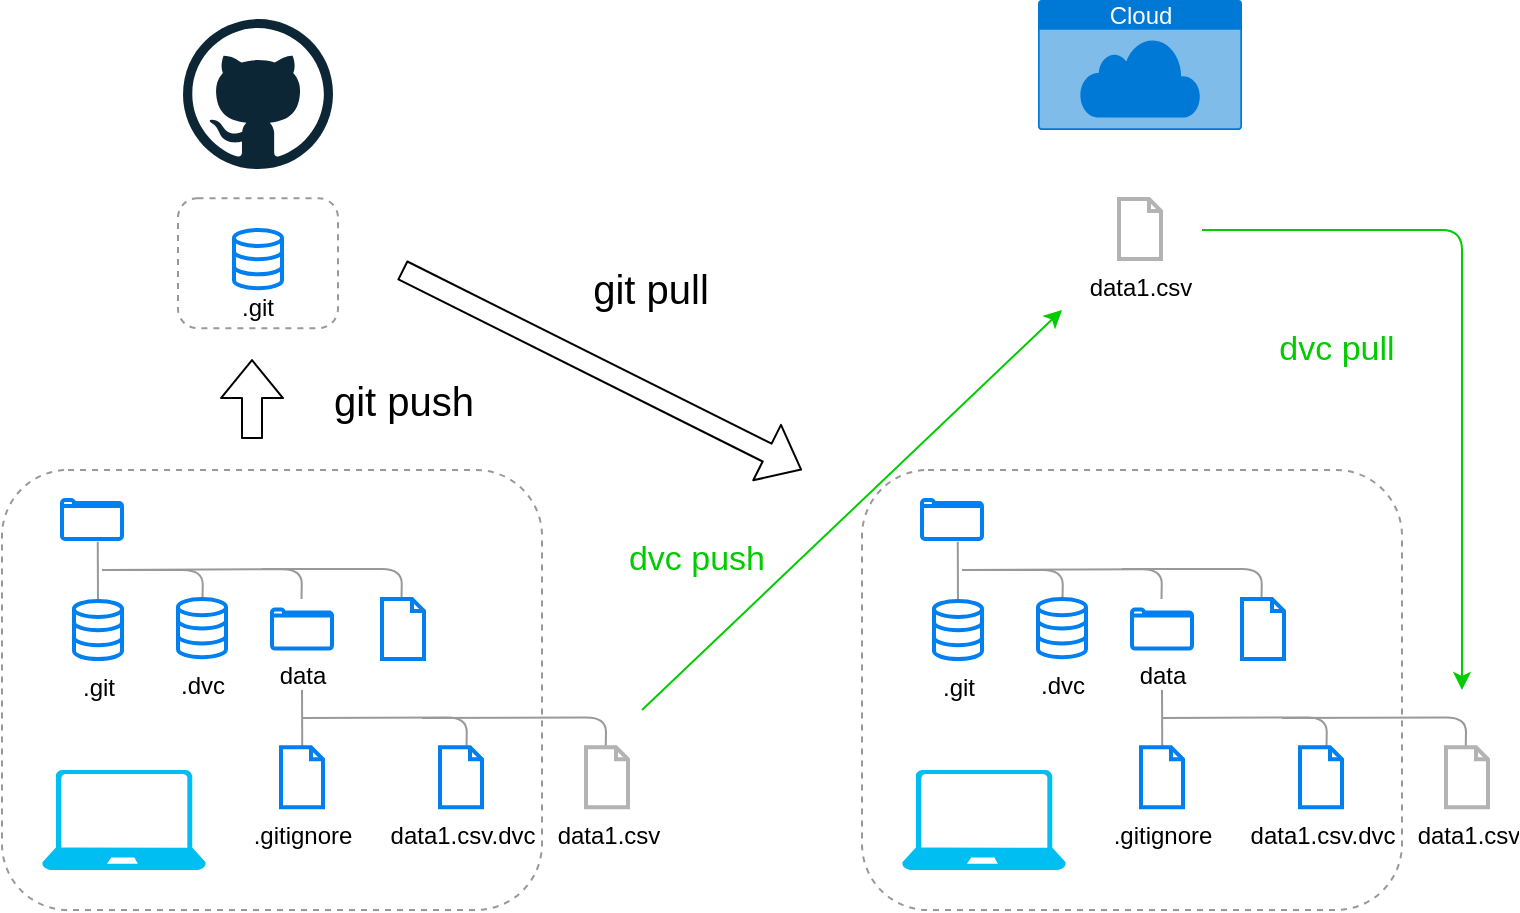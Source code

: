 <mxfile>
    <diagram id="3Kqu5hoDcEIuTMSiTPuF" name="Page-1">
        <mxGraphModel dx="1315" dy="917" grid="1" gridSize="10" guides="1" tooltips="1" connect="1" arrows="1" fold="1" page="1" pageScale="1" pageWidth="850" pageHeight="1100" math="0" shadow="0">
            <root>
                <mxCell id="0"/>
                <mxCell id="1" parent="0"/>
                <mxCell id="3" value="" style="html=1;verticalLabelPosition=bottom;align=center;labelBackgroundColor=#ffffff;verticalAlign=top;strokeWidth=2;strokeColor=#0080F0;shadow=0;dashed=0;shape=mxgraph.ios7.icons.folder;fontSize=16;fillColor=none;" vertex="1" parent="1">
                    <mxGeometry x="150" y="605" width="30" height="19.5" as="geometry"/>
                </mxCell>
                <mxCell id="4" value="" style="endArrow=none;html=1;fontSize=16;entryX=0.596;entryY=1.071;entryDx=0;entryDy=0;entryPerimeter=0;strokeColor=#999999;" edge="1" parent="1" target="3">
                    <mxGeometry width="50" height="50" relative="1" as="geometry">
                        <mxPoint x="168" y="655" as="sourcePoint"/>
                        <mxPoint x="210" y="595" as="targetPoint"/>
                    </mxGeometry>
                </mxCell>
                <mxCell id="5" value="" style="endArrow=none;html=1;fontSize=16;strokeColor=#999999;" edge="1" parent="1">
                    <mxGeometry width="50" height="50" relative="1" as="geometry">
                        <mxPoint x="170" y="640" as="sourcePoint"/>
                        <mxPoint x="269.75" y="654.55" as="targetPoint"/>
                        <Array as="points">
                            <mxPoint x="270" y="639.55"/>
                        </Array>
                    </mxGeometry>
                </mxCell>
                <mxCell id="6" value="" style="endArrow=none;html=1;fontSize=16;strokeColor=#999999;" edge="1" parent="1">
                    <mxGeometry width="50" height="50" relative="1" as="geometry">
                        <mxPoint x="250" y="639.55" as="sourcePoint"/>
                        <mxPoint x="319.75" y="654.55" as="targetPoint"/>
                        <Array as="points">
                            <mxPoint x="320" y="639.55"/>
                        </Array>
                    </mxGeometry>
                </mxCell>
                <mxCell id="7" value="" style="html=1;verticalLabelPosition=bottom;align=center;labelBackgroundColor=#ffffff;verticalAlign=top;strokeWidth=2;strokeColor=#0080F0;shadow=0;dashed=0;shape=mxgraph.ios7.icons.document;fontSize=16;fillColor=none;" vertex="1" parent="1">
                    <mxGeometry x="310" y="654.55" width="21" height="30" as="geometry"/>
                </mxCell>
                <mxCell id="8" value=".git" style="html=1;verticalLabelPosition=bottom;align=center;labelBackgroundColor=none;verticalAlign=top;strokeWidth=2;strokeColor=#0080F0;shadow=0;dashed=0;shape=mxgraph.ios7.icons.data;fillColor=none;" vertex="1" parent="1">
                    <mxGeometry x="156" y="655.45" width="24" height="29.1" as="geometry"/>
                </mxCell>
                <mxCell id="10" value="data" style="html=1;verticalLabelPosition=bottom;align=center;labelBackgroundColor=none;verticalAlign=top;strokeWidth=2;strokeColor=#0080F0;shadow=0;dashed=0;shape=mxgraph.ios7.icons.folder;fontSize=12;fillColor=none;" vertex="1" parent="1">
                    <mxGeometry x="255" y="659.8" width="30" height="19.5" as="geometry"/>
                </mxCell>
                <mxCell id="20" value="" style="rounded=1;whiteSpace=wrap;html=1;fontSize=16;strokeColor=#999999;dashed=1;fillColor=none;" vertex="1" parent="1">
                    <mxGeometry x="208" y="454.1" width="80" height="65" as="geometry"/>
                </mxCell>
                <mxCell id="21" value="" style="html=1;verticalLabelPosition=bottom;align=center;labelBackgroundColor=#ffffff;verticalAlign=top;strokeWidth=2;strokeColor=#0080F0;shadow=0;dashed=0;shape=mxgraph.ios7.icons.data;fillColor=none;" vertex="1" parent="1">
                    <mxGeometry x="236" y="470.0" width="24" height="29.1" as="geometry"/>
                </mxCell>
                <mxCell id="22" value=".git" style="text;html=1;strokeColor=none;fillColor=none;align=center;verticalAlign=middle;whiteSpace=wrap;rounded=0;" vertex="1" parent="1">
                    <mxGeometry x="228" y="499.1" width="40" height="20" as="geometry"/>
                </mxCell>
                <mxCell id="23" value="" style="shape=flexArrow;endArrow=classic;html=1;" edge="1" parent="1">
                    <mxGeometry width="50" height="50" relative="1" as="geometry">
                        <mxPoint x="245" y="574.55" as="sourcePoint"/>
                        <mxPoint x="245" y="534.55" as="targetPoint"/>
                    </mxGeometry>
                </mxCell>
                <mxCell id="25" value="git pull" style="text;html=1;strokeColor=none;fillColor=none;align=center;verticalAlign=middle;whiteSpace=wrap;rounded=0;fontSize=20;" vertex="1" parent="1">
                    <mxGeometry x="412" y="479.1" width="65" height="40" as="geometry"/>
                </mxCell>
                <mxCell id="26" value="git push" style="text;html=1;strokeColor=none;fillColor=none;align=center;verticalAlign=middle;whiteSpace=wrap;rounded=0;fontSize=20;" vertex="1" parent="1">
                    <mxGeometry x="280.5" y="534.55" width="79.5" height="40" as="geometry"/>
                </mxCell>
                <mxCell id="30" value="" style="dashed=0;outlineConnect=0;html=1;align=center;labelPosition=center;verticalLabelPosition=bottom;verticalAlign=top;shape=mxgraph.weblogos.github;fontSize=15;" vertex="1" parent="1">
                    <mxGeometry x="210.5" y="364.55" width="75" height="75" as="geometry"/>
                </mxCell>
                <mxCell id="32" value="" style="verticalLabelPosition=bottom;html=1;verticalAlign=top;align=center;strokeColor=none;fillColor=#00BEF2;shape=mxgraph.azure.laptop;pointerEvents=1;fontSize=15;" vertex="1" parent="1">
                    <mxGeometry x="140" y="740" width="82" height="50" as="geometry"/>
                </mxCell>
                <mxCell id="33" value="" style="endArrow=none;html=1;fontSize=16;strokeColor=#999999;" edge="1" parent="1">
                    <mxGeometry width="50" height="50" relative="1" as="geometry">
                        <mxPoint x="170" y="640" as="sourcePoint"/>
                        <mxPoint x="220.25" y="655" as="targetPoint"/>
                        <Array as="points">
                            <mxPoint x="220.5" y="640"/>
                        </Array>
                    </mxGeometry>
                </mxCell>
                <mxCell id="35" value=".dvc" style="html=1;verticalLabelPosition=bottom;align=center;labelBackgroundColor=none;verticalAlign=top;strokeWidth=2;strokeColor=#0080F0;shadow=0;dashed=0;shape=mxgraph.ios7.icons.data;fillColor=none;" vertex="1" parent="1">
                    <mxGeometry x="208" y="654.55" width="24" height="29.1" as="geometry"/>
                </mxCell>
                <mxCell id="36" value="" style="endArrow=none;html=1;fontSize=16;entryX=0.596;entryY=1.071;entryDx=0;entryDy=0;entryPerimeter=0;strokeColor=#999999;" edge="1" parent="1">
                    <mxGeometry width="50" height="50" relative="1" as="geometry">
                        <mxPoint x="270.12" y="729.12" as="sourcePoint"/>
                        <mxPoint x="270" y="700.005" as="targetPoint"/>
                    </mxGeometry>
                </mxCell>
                <mxCell id="37" value="" style="endArrow=none;html=1;fontSize=16;strokeColor=#999999;" edge="1" parent="1">
                    <mxGeometry width="50" height="50" relative="1" as="geometry">
                        <mxPoint x="270" y="714" as="sourcePoint"/>
                        <mxPoint x="352.25" y="728.67" as="targetPoint"/>
                        <Array as="points">
                            <mxPoint x="352.5" y="713.67"/>
                        </Array>
                    </mxGeometry>
                </mxCell>
                <mxCell id="38" value="" style="endArrow=none;html=1;fontSize=16;strokeColor=#999999;" edge="1" parent="1">
                    <mxGeometry width="50" height="50" relative="1" as="geometry">
                        <mxPoint x="330" y="714" as="sourcePoint"/>
                        <mxPoint x="421.87" y="728.67" as="targetPoint"/>
                        <Array as="points">
                            <mxPoint x="422.12" y="713.67"/>
                        </Array>
                    </mxGeometry>
                </mxCell>
                <mxCell id="43" value=".gitignore" style="html=1;verticalLabelPosition=bottom;align=center;labelBackgroundColor=none;verticalAlign=top;strokeWidth=2;strokeColor=#0080F0;shadow=0;dashed=0;shape=mxgraph.ios7.icons.document;fontSize=12;fillColor=none;" vertex="1" parent="1">
                    <mxGeometry x="259.5" y="728.67" width="21" height="30" as="geometry"/>
                </mxCell>
                <mxCell id="44" value="data1.csv.dvc" style="html=1;verticalLabelPosition=bottom;align=center;labelBackgroundColor=none;verticalAlign=top;strokeWidth=2;strokeColor=#0080F0;shadow=0;dashed=0;shape=mxgraph.ios7.icons.document;fontSize=12;fillColor=none;" vertex="1" parent="1">
                    <mxGeometry x="339" y="728.67" width="21" height="30" as="geometry"/>
                </mxCell>
                <mxCell id="45" value="data1.csv" style="html=1;verticalLabelPosition=bottom;align=center;labelBackgroundColor=none;verticalAlign=top;strokeWidth=2;shadow=0;dashed=0;shape=mxgraph.ios7.icons.document;fontSize=12;fillColor=none;strokeColor=#B3B3B3;" vertex="1" parent="1">
                    <mxGeometry x="412" y="728.67" width="21" height="30" as="geometry"/>
                </mxCell>
                <mxCell id="46" value="" style="rounded=1;whiteSpace=wrap;html=1;fontSize=16;strokeColor=#999999;dashed=1;fillColor=none;" vertex="1" parent="1">
                    <mxGeometry x="120" y="590" width="270" height="220" as="geometry"/>
                </mxCell>
                <mxCell id="47" value="" style="html=1;verticalLabelPosition=bottom;align=center;labelBackgroundColor=#ffffff;verticalAlign=top;strokeWidth=2;strokeColor=#0080F0;shadow=0;dashed=0;shape=mxgraph.ios7.icons.folder;fontSize=16;fillColor=none;" vertex="1" parent="1">
                    <mxGeometry x="580" y="605" width="30" height="19.5" as="geometry"/>
                </mxCell>
                <mxCell id="48" value="" style="endArrow=none;html=1;fontSize=16;entryX=0.596;entryY=1.071;entryDx=0;entryDy=0;entryPerimeter=0;strokeColor=#999999;" edge="1" parent="1" target="47">
                    <mxGeometry width="50" height="50" relative="1" as="geometry">
                        <mxPoint x="598" y="655" as="sourcePoint"/>
                        <mxPoint x="640" y="595" as="targetPoint"/>
                    </mxGeometry>
                </mxCell>
                <mxCell id="49" value="" style="endArrow=none;html=1;fontSize=16;strokeColor=#999999;" edge="1" parent="1">
                    <mxGeometry width="50" height="50" relative="1" as="geometry">
                        <mxPoint x="600" y="640" as="sourcePoint"/>
                        <mxPoint x="699.75" y="654.55" as="targetPoint"/>
                        <Array as="points">
                            <mxPoint x="700" y="639.55"/>
                        </Array>
                    </mxGeometry>
                </mxCell>
                <mxCell id="50" value="" style="endArrow=none;html=1;fontSize=16;strokeColor=#999999;" edge="1" parent="1">
                    <mxGeometry width="50" height="50" relative="1" as="geometry">
                        <mxPoint x="680" y="639.55" as="sourcePoint"/>
                        <mxPoint x="749.75" y="654.55" as="targetPoint"/>
                        <Array as="points">
                            <mxPoint x="750" y="639.55"/>
                        </Array>
                    </mxGeometry>
                </mxCell>
                <mxCell id="51" value="" style="html=1;verticalLabelPosition=bottom;align=center;labelBackgroundColor=#ffffff;verticalAlign=top;strokeWidth=2;strokeColor=#0080F0;shadow=0;dashed=0;shape=mxgraph.ios7.icons.document;fontSize=16;fillColor=none;" vertex="1" parent="1">
                    <mxGeometry x="740" y="654.55" width="21" height="30" as="geometry"/>
                </mxCell>
                <mxCell id="52" value=".git" style="html=1;verticalLabelPosition=bottom;align=center;labelBackgroundColor=none;verticalAlign=top;strokeWidth=2;strokeColor=#0080F0;shadow=0;dashed=0;shape=mxgraph.ios7.icons.data;fillColor=none;" vertex="1" parent="1">
                    <mxGeometry x="586" y="655.45" width="24" height="29.1" as="geometry"/>
                </mxCell>
                <mxCell id="53" value="data" style="html=1;verticalLabelPosition=bottom;align=center;labelBackgroundColor=none;verticalAlign=top;strokeWidth=2;strokeColor=#0080F0;shadow=0;dashed=0;shape=mxgraph.ios7.icons.folder;fontSize=12;fillColor=none;" vertex="1" parent="1">
                    <mxGeometry x="685" y="659.8" width="30" height="19.5" as="geometry"/>
                </mxCell>
                <mxCell id="54" value="" style="verticalLabelPosition=bottom;html=1;verticalAlign=top;align=center;strokeColor=none;fillColor=#00BEF2;shape=mxgraph.azure.laptop;pointerEvents=1;fontSize=15;" vertex="1" parent="1">
                    <mxGeometry x="570" y="740" width="82" height="50" as="geometry"/>
                </mxCell>
                <mxCell id="55" value="" style="endArrow=none;html=1;fontSize=16;strokeColor=#999999;" edge="1" parent="1">
                    <mxGeometry width="50" height="50" relative="1" as="geometry">
                        <mxPoint x="600" y="640" as="sourcePoint"/>
                        <mxPoint x="650.25" y="655" as="targetPoint"/>
                        <Array as="points">
                            <mxPoint x="650.5" y="640"/>
                        </Array>
                    </mxGeometry>
                </mxCell>
                <mxCell id="56" value=".dvc" style="html=1;verticalLabelPosition=bottom;align=center;labelBackgroundColor=none;verticalAlign=top;strokeWidth=2;strokeColor=#0080F0;shadow=0;dashed=0;shape=mxgraph.ios7.icons.data;fillColor=none;" vertex="1" parent="1">
                    <mxGeometry x="638" y="654.55" width="24" height="29.1" as="geometry"/>
                </mxCell>
                <mxCell id="57" value="" style="endArrow=none;html=1;fontSize=16;entryX=0.596;entryY=1.071;entryDx=0;entryDy=0;entryPerimeter=0;strokeColor=#999999;" edge="1" parent="1">
                    <mxGeometry width="50" height="50" relative="1" as="geometry">
                        <mxPoint x="700.12" y="729.12" as="sourcePoint"/>
                        <mxPoint x="700" y="700.005" as="targetPoint"/>
                    </mxGeometry>
                </mxCell>
                <mxCell id="58" value="" style="endArrow=none;html=1;fontSize=16;strokeColor=#999999;" edge="1" parent="1">
                    <mxGeometry width="50" height="50" relative="1" as="geometry">
                        <mxPoint x="700" y="714" as="sourcePoint"/>
                        <mxPoint x="782.25" y="728.67" as="targetPoint"/>
                        <Array as="points">
                            <mxPoint x="782.5" y="713.67"/>
                        </Array>
                    </mxGeometry>
                </mxCell>
                <mxCell id="59" value="" style="endArrow=none;html=1;fontSize=16;strokeColor=#999999;" edge="1" parent="1">
                    <mxGeometry width="50" height="50" relative="1" as="geometry">
                        <mxPoint x="760" y="714" as="sourcePoint"/>
                        <mxPoint x="851.87" y="728.67" as="targetPoint"/>
                        <Array as="points">
                            <mxPoint x="852.12" y="713.67"/>
                        </Array>
                    </mxGeometry>
                </mxCell>
                <mxCell id="60" value=".gitignore" style="html=1;verticalLabelPosition=bottom;align=center;labelBackgroundColor=none;verticalAlign=top;strokeWidth=2;strokeColor=#0080F0;shadow=0;dashed=0;shape=mxgraph.ios7.icons.document;fontSize=12;fillColor=none;" vertex="1" parent="1">
                    <mxGeometry x="689.5" y="728.67" width="21" height="30" as="geometry"/>
                </mxCell>
                <mxCell id="61" value="data1.csv.dvc" style="html=1;verticalLabelPosition=bottom;align=center;labelBackgroundColor=none;verticalAlign=top;strokeWidth=2;strokeColor=#0080F0;shadow=0;dashed=0;shape=mxgraph.ios7.icons.document;fontSize=12;fillColor=none;" vertex="1" parent="1">
                    <mxGeometry x="769" y="728.67" width="21" height="30" as="geometry"/>
                </mxCell>
                <mxCell id="62" value="data1.csv" style="html=1;verticalLabelPosition=bottom;align=center;labelBackgroundColor=none;verticalAlign=top;strokeWidth=2;shadow=0;dashed=0;shape=mxgraph.ios7.icons.document;fontSize=12;fillColor=none;strokeColor=#B3B3B3;" vertex="1" parent="1">
                    <mxGeometry x="842" y="728.67" width="21" height="30" as="geometry"/>
                </mxCell>
                <mxCell id="63" value="" style="rounded=1;whiteSpace=wrap;html=1;fontSize=16;strokeColor=#999999;dashed=1;fillColor=none;" vertex="1" parent="1">
                    <mxGeometry x="550" y="590" width="270" height="220" as="geometry"/>
                </mxCell>
                <mxCell id="65" value="Cloud" style="html=1;strokeColor=none;fillColor=#0079D6;labelPosition=center;verticalLabelPosition=middle;verticalAlign=top;align=center;fontSize=12;outlineConnect=0;spacingTop=-6;fontColor=#FFFFFF;shape=mxgraph.sitemap.cloud;labelBackgroundColor=none;" vertex="1" parent="1">
                    <mxGeometry x="638" y="355" width="102" height="65" as="geometry"/>
                </mxCell>
                <mxCell id="66" value="data1.csv" style="html=1;verticalLabelPosition=bottom;align=center;labelBackgroundColor=none;verticalAlign=top;strokeWidth=2;shadow=0;dashed=0;shape=mxgraph.ios7.icons.document;fontSize=12;fillColor=none;strokeColor=#B3B3B3;" vertex="1" parent="1">
                    <mxGeometry x="678.5" y="454.55" width="21" height="30" as="geometry"/>
                </mxCell>
                <mxCell id="68" value="" style="shape=flexArrow;endArrow=classic;html=1;" edge="1" parent="1">
                    <mxGeometry width="50" height="50" relative="1" as="geometry">
                        <mxPoint x="320" y="490" as="sourcePoint"/>
                        <mxPoint x="520" y="590" as="targetPoint"/>
                    </mxGeometry>
                </mxCell>
                <mxCell id="69" value="" style="endArrow=classic;html=1;fontSize=12;strokeColor=#00CC00;" edge="1" parent="1">
                    <mxGeometry width="50" height="50" relative="1" as="geometry">
                        <mxPoint x="440" y="710" as="sourcePoint"/>
                        <mxPoint x="650" y="510" as="targetPoint"/>
                    </mxGeometry>
                </mxCell>
                <mxCell id="70" value="" style="endArrow=classic;html=1;fontSize=12;strokeColor=#00CC00;" edge="1" parent="1">
                    <mxGeometry width="50" height="50" relative="1" as="geometry">
                        <mxPoint x="720" y="470" as="sourcePoint"/>
                        <mxPoint x="850" y="700" as="targetPoint"/>
                        <Array as="points">
                            <mxPoint x="850" y="470"/>
                        </Array>
                    </mxGeometry>
                </mxCell>
                <mxCell id="71" value="dvc push" style="text;html=1;strokeColor=none;fillColor=none;align=center;verticalAlign=middle;whiteSpace=wrap;rounded=0;labelBackgroundColor=none;fontSize=17;fontColor=#00CC00;" vertex="1" parent="1">
                    <mxGeometry x="420" y="624.5" width="95" height="20" as="geometry"/>
                </mxCell>
                <mxCell id="72" value="dvc pull" style="text;html=1;strokeColor=none;fillColor=none;align=center;verticalAlign=middle;whiteSpace=wrap;rounded=0;labelBackgroundColor=none;fontSize=17;fontColor=#00CC00;" vertex="1" parent="1">
                    <mxGeometry x="740" y="520" width="95" height="20" as="geometry"/>
                </mxCell>
            </root>
        </mxGraphModel>
    </diagram>
</mxfile>